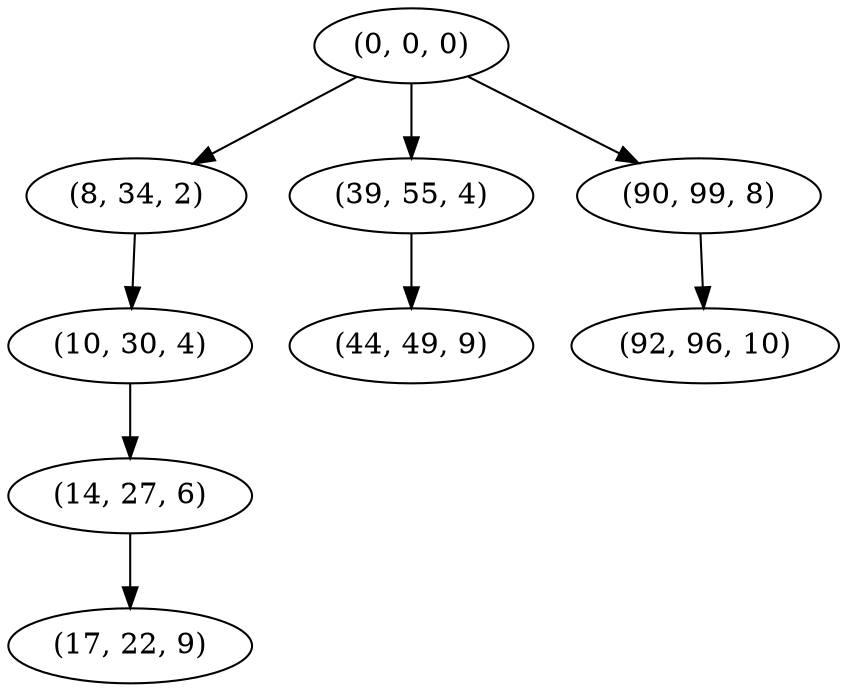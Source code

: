 digraph tree {
    "(0, 0, 0)";
    "(8, 34, 2)";
    "(10, 30, 4)";
    "(14, 27, 6)";
    "(17, 22, 9)";
    "(39, 55, 4)";
    "(44, 49, 9)";
    "(90, 99, 8)";
    "(92, 96, 10)";
    "(0, 0, 0)" -> "(8, 34, 2)";
    "(0, 0, 0)" -> "(39, 55, 4)";
    "(0, 0, 0)" -> "(90, 99, 8)";
    "(8, 34, 2)" -> "(10, 30, 4)";
    "(10, 30, 4)" -> "(14, 27, 6)";
    "(14, 27, 6)" -> "(17, 22, 9)";
    "(39, 55, 4)" -> "(44, 49, 9)";
    "(90, 99, 8)" -> "(92, 96, 10)";
}
